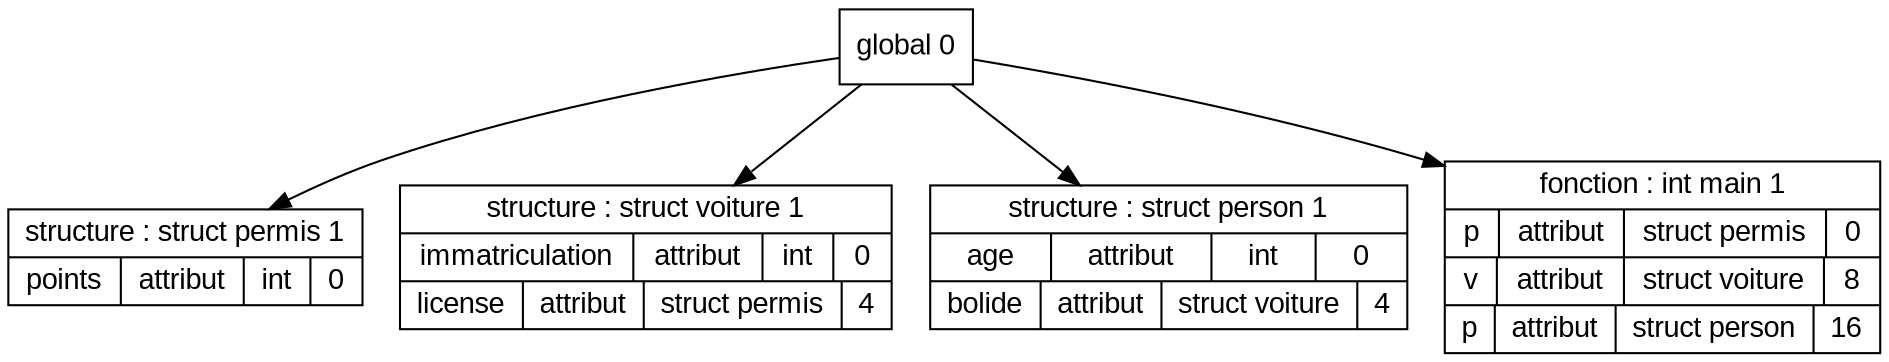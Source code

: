 digraph "tds"{

	node [fontname="Arial"];

	N1 [shape=record label="{ structure : struct permis 1
	| { points | attribut | int | 0 }
	}"];

	N2 [shape=record label="{ structure : struct voiture 1
	| { immatriculation | attribut | int | 0 }
	| { license | attribut | struct permis | 4 }
	}"];

	N3 [shape=record label="{ structure : struct person 1
	| { age | attribut | int | 0 }
	| { bolide | attribut | struct voiture | 4 }
	}"];

	N4 [shape=record label="{ fonction : int main 1
	| { p | attribut | struct permis | 0 }
	| { v | attribut | struct voiture | 8 }
	| { p | attribut | struct person | 16 }
	}"];

	N0 [shape=record label="{ global 0
	}"];


	N0 -> N1; 
	N0 -> N2; 
	N0 -> N3; 
	N0 -> N4; 
}
